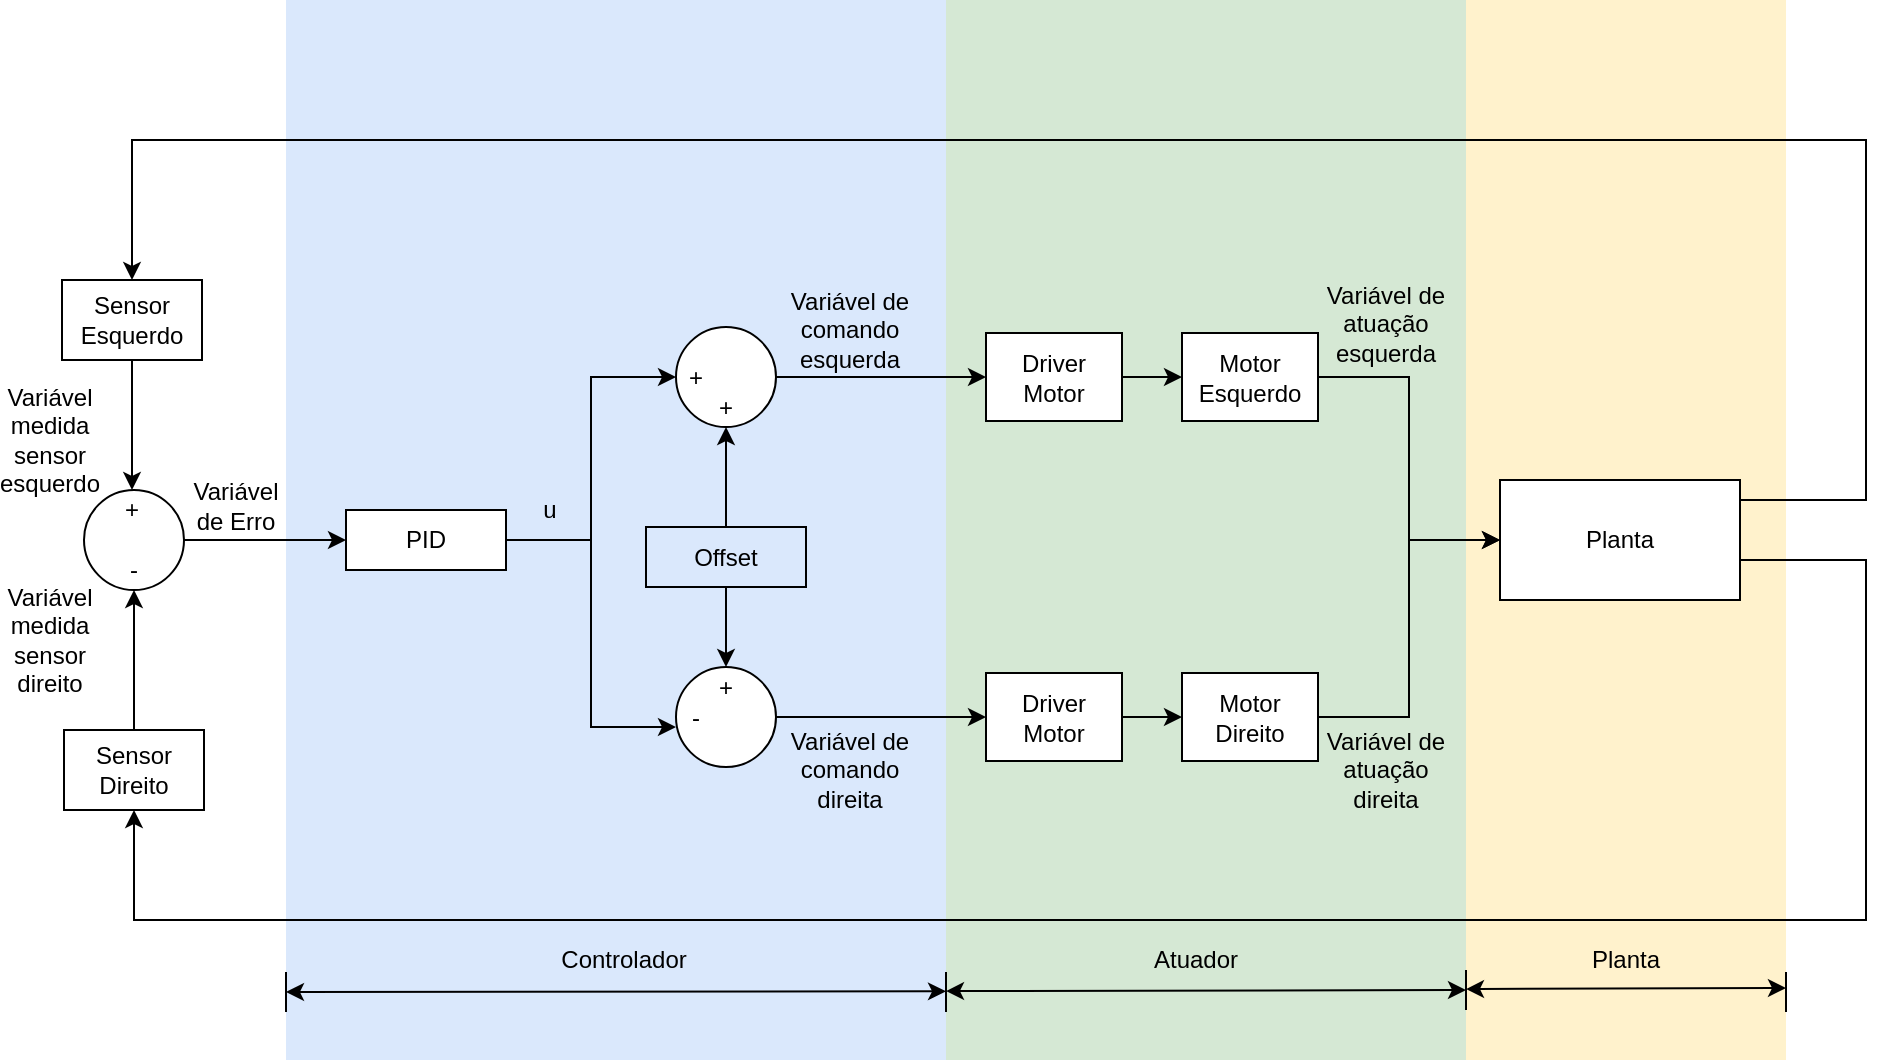 <mxfile version="14.6.13" type="device"><diagram id="PGy4jMJpjteOQ0-NjsTB" name="Page-1"><mxGraphModel dx="1205" dy="696" grid="1" gridSize="10" guides="1" tooltips="1" connect="1" arrows="1" fold="1" page="1" pageScale="1" pageWidth="827" pageHeight="1169" math="0" shadow="0"><root><mxCell id="0"/><mxCell id="1" parent="0"/><mxCell id="KX6grgks-aR_XBdK49sQ-49" value="" style="rounded=0;whiteSpace=wrap;html=1;fillColor=#fff2cc;strokeColor=none;" parent="1" vertex="1"><mxGeometry x="810" y="30" width="160" height="530" as="geometry"/></mxCell><mxCell id="KX6grgks-aR_XBdK49sQ-38" value="" style="rounded=0;whiteSpace=wrap;html=1;fillColor=#d5e8d4;strokeColor=none;" parent="1" vertex="1"><mxGeometry x="540" y="30" width="270" height="530" as="geometry"/></mxCell><mxCell id="KX6grgks-aR_XBdK49sQ-34" value="" style="rounded=0;whiteSpace=wrap;html=1;fillColor=#dae8fc;strokeColor=none;glass=0;shadow=0;sketch=0;" parent="1" vertex="1"><mxGeometry x="220" y="30" width="330" height="530" as="geometry"/></mxCell><mxCell id="KX6grgks-aR_XBdK49sQ-1" style="edgeStyle=orthogonalEdgeStyle;rounded=0;orthogonalLoop=1;jettySize=auto;html=1;entryX=0;entryY=0.5;entryDx=0;entryDy=0;" parent="1" source="bi_QcdGLL_Fe88sGq72_-5" target="bi_QcdGLL_Fe88sGq72_-58" edge="1"><mxGeometry relative="1" as="geometry"/></mxCell><mxCell id="KX6grgks-aR_XBdK49sQ-2" style="edgeStyle=orthogonalEdgeStyle;rounded=0;orthogonalLoop=1;jettySize=auto;html=1;entryX=0;entryY=0.75;entryDx=0;entryDy=0;" parent="1" source="bi_QcdGLL_Fe88sGq72_-5" target="bi_QcdGLL_Fe88sGq72_-66" edge="1"><mxGeometry relative="1" as="geometry"/></mxCell><mxCell id="bi_QcdGLL_Fe88sGq72_-5" value="PID" style="rounded=0;whiteSpace=wrap;html=1;" parent="1" vertex="1"><mxGeometry x="250" y="285" width="80" height="30" as="geometry"/></mxCell><mxCell id="bi_QcdGLL_Fe88sGq72_-10" value="Variável de comando&lt;br&gt;esquerda" style="text;html=1;strokeColor=none;fillColor=none;align=center;verticalAlign=middle;whiteSpace=wrap;rounded=0;direction=south;" parent="1" vertex="1"><mxGeometry x="470" y="160" width="64" height="70" as="geometry"/></mxCell><mxCell id="bi_QcdGLL_Fe88sGq72_-11" value="Variável de Erro" style="text;html=1;strokeColor=none;fillColor=none;align=center;verticalAlign=middle;whiteSpace=wrap;rounded=0;direction=south;" parent="1" vertex="1"><mxGeometry x="185" y="237.75" width="20" height="90" as="geometry"/></mxCell><mxCell id="bi_QcdGLL_Fe88sGq72_-37" value="" style="group" parent="1" vertex="1" connectable="0"><mxGeometry x="109" y="275" width="60" height="50" as="geometry"/></mxCell><mxCell id="bi_QcdGLL_Fe88sGq72_-38" value="&lt;span style=&quot;color: rgba(0 , 0 , 0 , 0) ; font-family: monospace ; font-size: 0px&quot;&gt;%3CmxGraphModel%3E%3Croot%3E%3CmxCell%20id%3D%220%22%2F%3E%3CmxCell%20id%3D%221%22%20parent%3D%220%22%2F%3E%3CmxCell%20id%3D%222%22%20value%3D%22Planta%22%20style%3D%22rounded%3D0%3BwhiteSpace%3Dwrap%3Bhtml%3D1%3B%22%20vertex%3D%221%22%20parent%3D%221%22%3E%3CmxGeometry%20x%3D%22577%22%20y%3D%22489%22%20width%3D%22110%22%20height%3D%2250%22%20as%3D%22geometry%22%2F%3E%3C%2FmxCell%3E%3C%2Froot%3E%3C%2FmxGraphModel%3E&lt;/span&gt;" style="ellipse;whiteSpace=wrap;html=1;aspect=fixed;" parent="bi_QcdGLL_Fe88sGq72_-37" vertex="1"><mxGeometry x="10" width="50" height="50" as="geometry"/></mxCell><mxCell id="bi_QcdGLL_Fe88sGq72_-39" value="+" style="text;html=1;strokeColor=none;fillColor=none;align=center;verticalAlign=middle;whiteSpace=wrap;rounded=0;" parent="bi_QcdGLL_Fe88sGq72_-37" vertex="1"><mxGeometry x="19" width="30" height="20" as="geometry"/></mxCell><mxCell id="bi_QcdGLL_Fe88sGq72_-40" value="-" style="text;html=1;strokeColor=none;fillColor=none;align=center;verticalAlign=middle;whiteSpace=wrap;rounded=0;" parent="bi_QcdGLL_Fe88sGq72_-37" vertex="1"><mxGeometry x="15" y="30" width="40" height="20" as="geometry"/></mxCell><mxCell id="KX6grgks-aR_XBdK49sQ-14" style="edgeStyle=orthogonalEdgeStyle;rounded=0;orthogonalLoop=1;jettySize=auto;html=1;entryX=0.5;entryY=0;entryDx=0;entryDy=0;" parent="1" source="bi_QcdGLL_Fe88sGq72_-42" target="bi_QcdGLL_Fe88sGq72_-39" edge="1"><mxGeometry relative="1" as="geometry"/></mxCell><mxCell id="bi_QcdGLL_Fe88sGq72_-42" value="Sensor&lt;br&gt;Esquerdo" style="text;html=1;fillColor=none;align=center;verticalAlign=middle;whiteSpace=wrap;rounded=0;strokeColor=#000000;" parent="1" vertex="1"><mxGeometry x="108" y="170" width="70" height="40" as="geometry"/></mxCell><mxCell id="KX6grgks-aR_XBdK49sQ-15" style="edgeStyle=orthogonalEdgeStyle;rounded=0;orthogonalLoop=1;jettySize=auto;html=1;entryX=0.5;entryY=1;entryDx=0;entryDy=0;" parent="1" source="bi_QcdGLL_Fe88sGq72_-43" target="bi_QcdGLL_Fe88sGq72_-40" edge="1"><mxGeometry relative="1" as="geometry"/></mxCell><mxCell id="bi_QcdGLL_Fe88sGq72_-43" value="Sensor Direito" style="text;html=1;fillColor=none;align=center;verticalAlign=middle;whiteSpace=wrap;rounded=0;strokeColor=#000000;" parent="1" vertex="1"><mxGeometry x="109" y="395" width="70" height="40" as="geometry"/></mxCell><mxCell id="bi_QcdGLL_Fe88sGq72_-56" value="" style="group" parent="1" vertex="1" connectable="0"><mxGeometry x="405" y="193.5" width="60" height="50" as="geometry"/></mxCell><mxCell id="bi_QcdGLL_Fe88sGq72_-57" value="&lt;span style=&quot;color: rgba(0 , 0 , 0 , 0) ; font-family: monospace ; font-size: 0px&quot;&gt;%3CmxGraphModel%3E%3Croot%3E%3CmxCell%20id%3D%220%22%2F%3E%3CmxCell%20id%3D%221%22%20parent%3D%220%22%2F%3E%3CmxCell%20id%3D%222%22%20value%3D%22Planta%22%20style%3D%22rounded%3D0%3BwhiteSpace%3Dwrap%3Bhtml%3D1%3B%22%20vertex%3D%221%22%20parent%3D%221%22%3E%3CmxGeometry%20x%3D%22577%22%20y%3D%22489%22%20width%3D%22110%22%20height%3D%2250%22%20as%3D%22geometry%22%2F%3E%3C%2FmxCell%3E%3C%2Froot%3E%3C%2FmxGraphModel%3E&lt;/span&gt;" style="ellipse;whiteSpace=wrap;html=1;aspect=fixed;" parent="bi_QcdGLL_Fe88sGq72_-56" vertex="1"><mxGeometry x="10" width="50" height="50" as="geometry"/></mxCell><mxCell id="bi_QcdGLL_Fe88sGq72_-58" value="+" style="text;html=1;strokeColor=none;fillColor=none;align=center;verticalAlign=middle;whiteSpace=wrap;rounded=0;" parent="bi_QcdGLL_Fe88sGq72_-56" vertex="1"><mxGeometry x="10" y="15" width="20" height="20" as="geometry"/></mxCell><mxCell id="bi_QcdGLL_Fe88sGq72_-59" value="+" style="text;html=1;strokeColor=none;fillColor=none;align=center;verticalAlign=middle;whiteSpace=wrap;rounded=0;" parent="bi_QcdGLL_Fe88sGq72_-56" vertex="1"><mxGeometry x="15" y="30" width="40" height="20" as="geometry"/></mxCell><mxCell id="bi_QcdGLL_Fe88sGq72_-64" value="" style="group" parent="1" vertex="1" connectable="0"><mxGeometry x="405" y="363.5" width="60" height="50" as="geometry"/></mxCell><mxCell id="bi_QcdGLL_Fe88sGq72_-65" value="&lt;span style=&quot;color: rgba(0 , 0 , 0 , 0) ; font-family: monospace ; font-size: 0px&quot;&gt;%3CmxGraphModel%3E%3Croot%3E%3CmxCell%20id%3D%220%22%2F%3E%3CmxCell%20id%3D%221%22%20parent%3D%220%22%2F%3E%3CmxCell%20id%3D%222%22%20value%3D%22Planta%22%20style%3D%22rounded%3D0%3BwhiteSpace%3Dwrap%3Bhtml%3D1%3B%22%20vertex%3D%221%22%20parent%3D%221%22%3E%3CmxGeometry%20x%3D%22577%22%20y%3D%22489%22%20width%3D%22110%22%20height%3D%2250%22%20as%3D%22geometry%22%2F%3E%3C%2FmxCell%3E%3C%2Froot%3E%3C%2FmxGraphModel%3E&lt;/span&gt;" style="ellipse;whiteSpace=wrap;html=1;aspect=fixed;" parent="bi_QcdGLL_Fe88sGq72_-64" vertex="1"><mxGeometry x="10" width="50" height="50" as="geometry"/></mxCell><mxCell id="bi_QcdGLL_Fe88sGq72_-66" value="-" style="text;html=1;strokeColor=none;fillColor=none;align=center;verticalAlign=middle;whiteSpace=wrap;rounded=0;" parent="bi_QcdGLL_Fe88sGq72_-64" vertex="1"><mxGeometry x="10" y="15" width="20" height="20" as="geometry"/></mxCell><mxCell id="bi_QcdGLL_Fe88sGq72_-67" value="+" style="text;html=1;strokeColor=none;fillColor=none;align=center;verticalAlign=middle;whiteSpace=wrap;rounded=0;" parent="bi_QcdGLL_Fe88sGq72_-64" vertex="1"><mxGeometry x="15" width="40" height="20" as="geometry"/></mxCell><mxCell id="bi_QcdGLL_Fe88sGq72_-69" style="edgeStyle=orthogonalEdgeStyle;rounded=0;orthogonalLoop=1;jettySize=auto;html=1;exitX=0.5;exitY=1;exitDx=0;exitDy=0;entryX=0.5;entryY=0;entryDx=0;entryDy=0;" parent="1" source="bi_QcdGLL_Fe88sGq72_-68" target="bi_QcdGLL_Fe88sGq72_-67" edge="1"><mxGeometry relative="1" as="geometry"/></mxCell><mxCell id="bi_QcdGLL_Fe88sGq72_-70" style="edgeStyle=orthogonalEdgeStyle;rounded=0;orthogonalLoop=1;jettySize=auto;html=1;exitX=0.5;exitY=0;exitDx=0;exitDy=0;entryX=0.5;entryY=1;entryDx=0;entryDy=0;" parent="1" source="bi_QcdGLL_Fe88sGq72_-68" target="bi_QcdGLL_Fe88sGq72_-59" edge="1"><mxGeometry relative="1" as="geometry"/></mxCell><mxCell id="bi_QcdGLL_Fe88sGq72_-68" value="Offset" style="text;html=1;align=center;verticalAlign=middle;whiteSpace=wrap;rounded=0;strokeColor=#000000;" parent="1" vertex="1"><mxGeometry x="400" y="293.5" width="80" height="30" as="geometry"/></mxCell><mxCell id="bi_QcdGLL_Fe88sGq72_-79" style="edgeStyle=orthogonalEdgeStyle;rounded=0;orthogonalLoop=1;jettySize=auto;html=1;exitX=1;exitY=0.5;exitDx=0;exitDy=0;entryX=0;entryY=0.5;entryDx=0;entryDy=0;" parent="1" source="bi_QcdGLL_Fe88sGq72_-74" target="bi_QcdGLL_Fe88sGq72_-78" edge="1"><mxGeometry relative="1" as="geometry"/></mxCell><mxCell id="bi_QcdGLL_Fe88sGq72_-74" value="Driver&lt;br&gt;Motor" style="rounded=0;whiteSpace=wrap;html=1;" parent="1" vertex="1"><mxGeometry x="570" y="196.5" width="68" height="44" as="geometry"/></mxCell><mxCell id="bi_QcdGLL_Fe88sGq72_-75" style="edgeStyle=orthogonalEdgeStyle;rounded=0;orthogonalLoop=1;jettySize=auto;html=1;exitX=1;exitY=0.5;exitDx=0;exitDy=0;entryX=0;entryY=0.5;entryDx=0;entryDy=0;" parent="1" source="bi_QcdGLL_Fe88sGq72_-57" target="bi_QcdGLL_Fe88sGq72_-74" edge="1"><mxGeometry relative="1" as="geometry"/></mxCell><mxCell id="bi_QcdGLL_Fe88sGq72_-81" style="edgeStyle=orthogonalEdgeStyle;rounded=0;orthogonalLoop=1;jettySize=auto;html=1;exitX=1;exitY=0.5;exitDx=0;exitDy=0;entryX=0;entryY=0.5;entryDx=0;entryDy=0;" parent="1" source="bi_QcdGLL_Fe88sGq72_-76" target="bi_QcdGLL_Fe88sGq72_-80" edge="1"><mxGeometry relative="1" as="geometry"/></mxCell><mxCell id="bi_QcdGLL_Fe88sGq72_-76" value="Driver&lt;br&gt;Motor" style="rounded=0;whiteSpace=wrap;html=1;" parent="1" vertex="1"><mxGeometry x="570" y="366.5" width="68" height="44" as="geometry"/></mxCell><mxCell id="bi_QcdGLL_Fe88sGq72_-77" style="edgeStyle=orthogonalEdgeStyle;rounded=0;orthogonalLoop=1;jettySize=auto;html=1;exitX=1;exitY=0.5;exitDx=0;exitDy=0;entryX=0;entryY=0.5;entryDx=0;entryDy=0;" parent="1" source="bi_QcdGLL_Fe88sGq72_-65" target="bi_QcdGLL_Fe88sGq72_-76" edge="1"><mxGeometry relative="1" as="geometry"/></mxCell><mxCell id="KX6grgks-aR_XBdK49sQ-5" style="edgeStyle=orthogonalEdgeStyle;rounded=0;orthogonalLoop=1;jettySize=auto;html=1;entryX=0;entryY=0.5;entryDx=0;entryDy=0;" parent="1" source="bi_QcdGLL_Fe88sGq72_-78" target="KX6grgks-aR_XBdK49sQ-4" edge="1"><mxGeometry relative="1" as="geometry"/></mxCell><mxCell id="bi_QcdGLL_Fe88sGq72_-78" value="Motor&lt;br&gt;Esquerdo" style="rounded=0;whiteSpace=wrap;html=1;" parent="1" vertex="1"><mxGeometry x="668" y="196.5" width="68" height="44" as="geometry"/></mxCell><mxCell id="KX6grgks-aR_XBdK49sQ-6" style="edgeStyle=orthogonalEdgeStyle;rounded=0;orthogonalLoop=1;jettySize=auto;html=1;entryX=0;entryY=0.5;entryDx=0;entryDy=0;" parent="1" source="bi_QcdGLL_Fe88sGq72_-80" target="KX6grgks-aR_XBdK49sQ-4" edge="1"><mxGeometry relative="1" as="geometry"/></mxCell><mxCell id="bi_QcdGLL_Fe88sGq72_-80" value="Motor&lt;br&gt;Direito" style="rounded=0;whiteSpace=wrap;html=1;" parent="1" vertex="1"><mxGeometry x="668" y="366.5" width="68" height="44" as="geometry"/></mxCell><mxCell id="qcZ7c9LkYVlkT5hxh6vf-11" style="edgeStyle=orthogonalEdgeStyle;rounded=0;orthogonalLoop=1;jettySize=auto;html=1;exitX=1;exitY=0.5;exitDx=0;exitDy=0;" parent="1" source="bi_QcdGLL_Fe88sGq72_-38" target="bi_QcdGLL_Fe88sGq72_-5" edge="1"><mxGeometry relative="1" as="geometry"/></mxCell><mxCell id="KX6grgks-aR_XBdK49sQ-17" style="edgeStyle=orthogonalEdgeStyle;rounded=0;orthogonalLoop=1;jettySize=auto;html=1;entryX=0.5;entryY=1;entryDx=0;entryDy=0;" parent="1" source="KX6grgks-aR_XBdK49sQ-4" target="bi_QcdGLL_Fe88sGq72_-43" edge="1"><mxGeometry relative="1" as="geometry"><Array as="points"><mxPoint x="1010" y="310"/><mxPoint x="1010" y="490"/><mxPoint x="144" y="490"/></Array></mxGeometry></mxCell><mxCell id="KX6grgks-aR_XBdK49sQ-18" style="edgeStyle=orthogonalEdgeStyle;rounded=0;orthogonalLoop=1;jettySize=auto;html=1;entryX=0.5;entryY=0;entryDx=0;entryDy=0;" parent="1" source="KX6grgks-aR_XBdK49sQ-4" target="bi_QcdGLL_Fe88sGq72_-42" edge="1"><mxGeometry relative="1" as="geometry"><Array as="points"><mxPoint x="1010" y="280"/><mxPoint x="1010" y="100"/><mxPoint x="143" y="100"/></Array></mxGeometry></mxCell><mxCell id="KX6grgks-aR_XBdK49sQ-4" value="Planta" style="rounded=0;whiteSpace=wrap;html=1;" parent="1" vertex="1"><mxGeometry x="827" y="270" width="120" height="60" as="geometry"/></mxCell><mxCell id="KX6grgks-aR_XBdK49sQ-32" value="Variável de comando&lt;br&gt;direita" style="text;html=1;strokeColor=none;fillColor=none;align=center;verticalAlign=middle;whiteSpace=wrap;rounded=0;direction=south;" parent="1" vertex="1"><mxGeometry x="470" y="380" width="64" height="70" as="geometry"/></mxCell><mxCell id="KX6grgks-aR_XBdK49sQ-39" value="Variável de atuação&lt;br&gt;esquerda" style="text;html=1;strokeColor=none;fillColor=none;align=center;verticalAlign=middle;whiteSpace=wrap;rounded=0;direction=south;" parent="1" vertex="1"><mxGeometry x="725" y="157" width="90" height="70" as="geometry"/></mxCell><mxCell id="KX6grgks-aR_XBdK49sQ-40" value="Variável de atuação&lt;br&gt;direita" style="text;html=1;strokeColor=none;fillColor=none;align=center;verticalAlign=middle;whiteSpace=wrap;rounded=0;direction=south;" parent="1" vertex="1"><mxGeometry x="730" y="380" width="80" height="70" as="geometry"/></mxCell><mxCell id="KX6grgks-aR_XBdK49sQ-47" value="Variável medida&lt;br&gt;sensor&lt;br&gt;esquerdo" style="text;html=1;strokeColor=none;fillColor=none;align=center;verticalAlign=middle;whiteSpace=wrap;rounded=0;direction=south;" parent="1" vertex="1"><mxGeometry x="80" y="215" width="44" height="70" as="geometry"/></mxCell><mxCell id="KX6grgks-aR_XBdK49sQ-48" value="Variável medida&lt;br&gt;sensor&lt;br&gt;direito" style="text;html=1;strokeColor=none;fillColor=none;align=center;verticalAlign=middle;whiteSpace=wrap;rounded=0;direction=south;" parent="1" vertex="1"><mxGeometry x="80" y="315" width="44" height="70" as="geometry"/></mxCell><mxCell id="JvD5Xev_Ul34f75Ac7eg-1" value="u" style="text;html=1;strokeColor=none;fillColor=none;align=center;verticalAlign=middle;whiteSpace=wrap;rounded=0;direction=south;" parent="1" vertex="1"><mxGeometry x="330" y="270" width="44" height="29.5" as="geometry"/></mxCell><mxCell id="JvD5Xev_Ul34f75Ac7eg-11" value="" style="endArrow=none;html=1;" parent="1" edge="1"><mxGeometry width="50" height="50" relative="1" as="geometry"><mxPoint x="970" y="536" as="sourcePoint"/><mxPoint x="970" y="516" as="targetPoint"/><Array as="points"><mxPoint x="970" y="516"/></Array></mxGeometry></mxCell><mxCell id="JvD5Xev_Ul34f75Ac7eg-16" value="" style="group" parent="1" vertex="1" connectable="0"><mxGeometry x="220" y="500" width="750" height="26" as="geometry"/></mxCell><mxCell id="JvD5Xev_Ul34f75Ac7eg-4" value="" style="endArrow=classic;startArrow=classic;html=1;entryX=1;entryY=0.956;entryDx=0;entryDy=0;entryPerimeter=0;" parent="JvD5Xev_Ul34f75Ac7eg-16" edge="1"><mxGeometry width="50" height="50" relative="1" as="geometry"><mxPoint y="26" as="sourcePoint"/><mxPoint x="330" y="25.68" as="targetPoint"/></mxGeometry></mxCell><mxCell id="JvD5Xev_Ul34f75Ac7eg-5" value="" style="endArrow=classic;startArrow=classic;html=1;exitX=-0.007;exitY=0.957;exitDx=0;exitDy=0;exitPerimeter=0;" parent="JvD5Xev_Ul34f75Ac7eg-16" edge="1"><mxGeometry width="50" height="50" relative="1" as="geometry"><mxPoint x="330" y="25.53" as="sourcePoint"/><mxPoint x="590" y="25" as="targetPoint"/></mxGeometry></mxCell><mxCell id="JvD5Xev_Ul34f75Ac7eg-6" value="" style="endArrow=classic;startArrow=classic;html=1;exitX=-0.007;exitY=0.957;exitDx=0;exitDy=0;exitPerimeter=0;" parent="JvD5Xev_Ul34f75Ac7eg-16" edge="1"><mxGeometry width="50" height="50" relative="1" as="geometry"><mxPoint x="590" y="24.53" as="sourcePoint"/><mxPoint x="750" y="24" as="targetPoint"/></mxGeometry></mxCell><mxCell id="JvD5Xev_Ul34f75Ac7eg-7" value="" style="endArrow=none;html=1;" parent="JvD5Xev_Ul34f75Ac7eg-16" edge="1"><mxGeometry width="50" height="50" relative="1" as="geometry"><mxPoint x="330" y="36" as="sourcePoint"/><mxPoint x="330" y="16" as="targetPoint"/><Array as="points"><mxPoint x="330" y="16"/></Array></mxGeometry></mxCell><mxCell id="JvD5Xev_Ul34f75Ac7eg-9" value="" style="endArrow=none;html=1;" parent="JvD5Xev_Ul34f75Ac7eg-16" edge="1"><mxGeometry width="50" height="50" relative="1" as="geometry"><mxPoint x="590" y="35" as="sourcePoint"/><mxPoint x="590" y="15" as="targetPoint"/><Array as="points"><mxPoint x="590" y="15"/></Array></mxGeometry></mxCell><mxCell id="JvD5Xev_Ul34f75Ac7eg-10" value="" style="endArrow=none;html=1;" parent="JvD5Xev_Ul34f75Ac7eg-16" edge="1"><mxGeometry width="50" height="50" relative="1" as="geometry"><mxPoint y="36" as="sourcePoint"/><mxPoint y="16" as="targetPoint"/><Array as="points"><mxPoint y="16"/></Array></mxGeometry></mxCell><mxCell id="JvD5Xev_Ul34f75Ac7eg-12" value="Controlador" style="text;html=1;strokeColor=none;fillColor=none;align=center;verticalAlign=middle;whiteSpace=wrap;rounded=0;shadow=0;glass=0;sketch=0;" parent="JvD5Xev_Ul34f75Ac7eg-16" vertex="1"><mxGeometry x="149" width="40" height="20" as="geometry"/></mxCell><mxCell id="JvD5Xev_Ul34f75Ac7eg-14" value="Atuador" style="text;html=1;strokeColor=none;fillColor=none;align=center;verticalAlign=middle;whiteSpace=wrap;rounded=0;shadow=0;glass=0;sketch=0;" parent="JvD5Xev_Ul34f75Ac7eg-16" vertex="1"><mxGeometry x="435" width="40" height="20" as="geometry"/></mxCell><mxCell id="JvD5Xev_Ul34f75Ac7eg-15" value="Planta" style="text;html=1;strokeColor=none;fillColor=none;align=center;verticalAlign=middle;whiteSpace=wrap;rounded=0;shadow=0;glass=0;sketch=0;" parent="JvD5Xev_Ul34f75Ac7eg-16" vertex="1"><mxGeometry x="650" width="40" height="20" as="geometry"/></mxCell></root></mxGraphModel></diagram></mxfile>